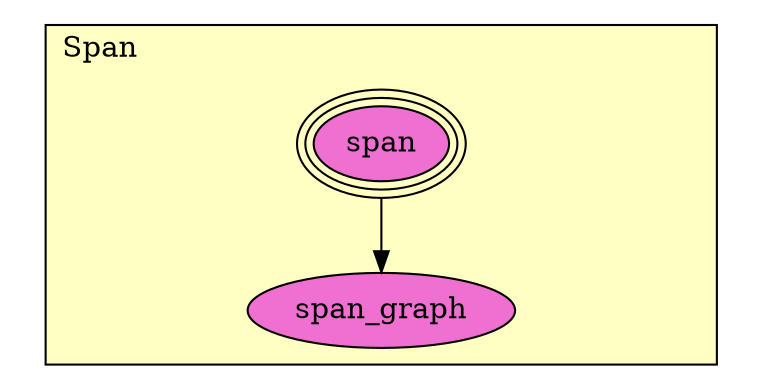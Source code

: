 digraph HoTT_Diagrams_Span {
  graph [ratio=0.5]
  node [style=filled]
Span_span [label="span", URL=<Span.html#span>, peripheries=3, fillcolor="#F070D1"] ;
Span_span_graph [label="span_graph", URL=<Span.html#span_graph>, fillcolor="#F070D1"] ;
  Span_span -> Span_span_graph [] ;
subgraph cluster_Span { label="Span"; fillcolor="#FFFFC3"; labeljust=l; style=filled 
Span_span_graph; Span_span; };
} /* END */
